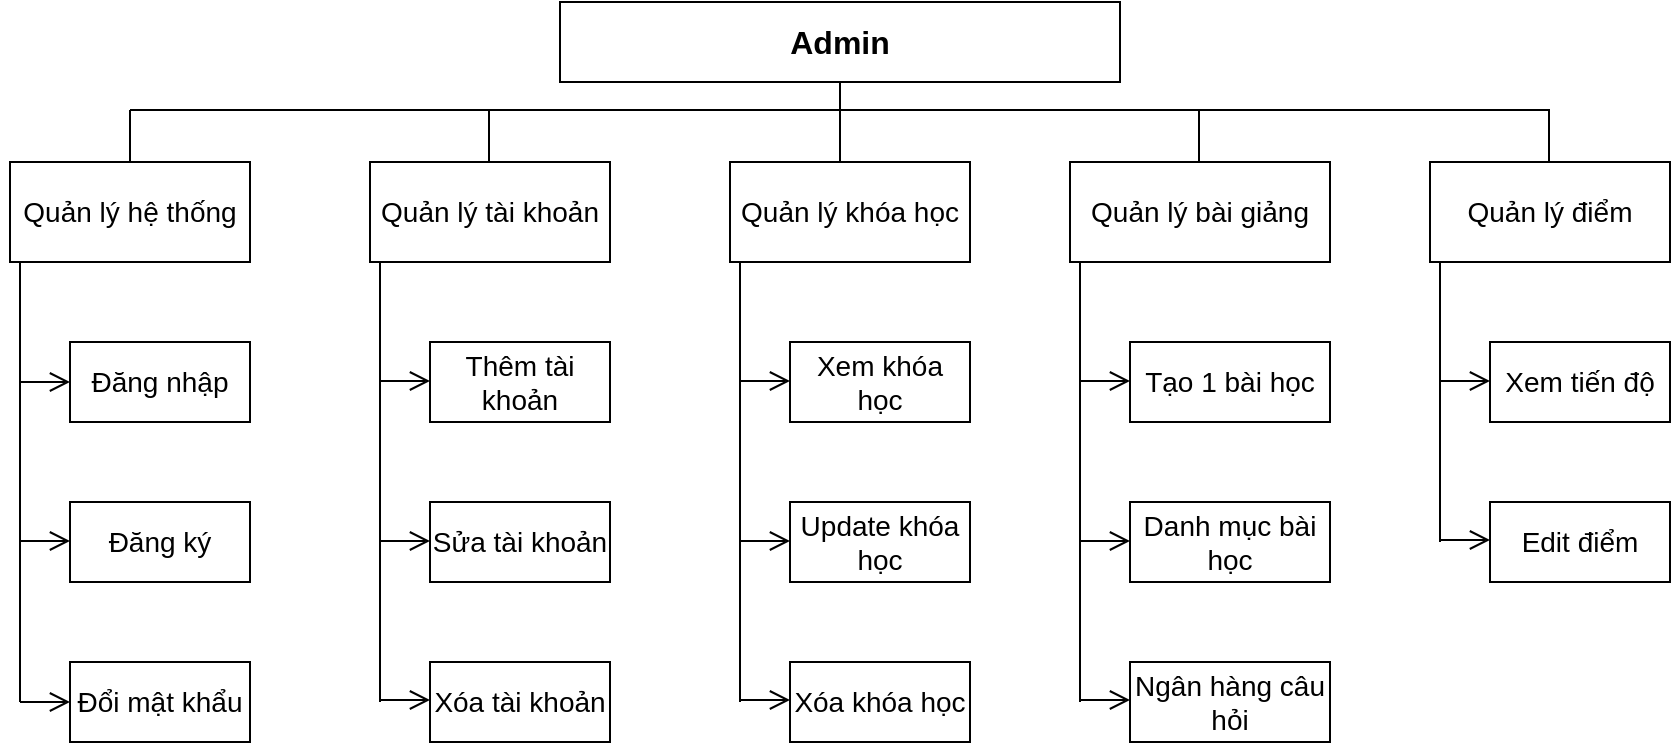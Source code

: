 <mxfile version="16.5.6" type="device"><diagram id="DJ08Fk1uVMGibSL08lO4" name="Page-1"><mxGraphModel dx="1040" dy="588" grid="1" gridSize="10" guides="1" tooltips="1" connect="1" arrows="1" fold="1" page="1" pageScale="1" pageWidth="850" pageHeight="1100" background="none" math="0" shadow="0"><root><mxCell id="0"/><mxCell id="1" parent="0"/><mxCell id="vJYt53QKFY3uFzKB0z6P-1" value="&lt;font size=&quot;1&quot;&gt;&lt;b style=&quot;font-size: 16px&quot;&gt;Admin&lt;/b&gt;&lt;/font&gt;" style="rounded=0;whiteSpace=wrap;html=1;" parent="1" vertex="1"><mxGeometry x="285" y="310" width="280" height="40" as="geometry"/></mxCell><mxCell id="vJYt53QKFY3uFzKB0z6P-2" value="&lt;font style=&quot;font-size: 14px&quot;&gt;Quản lý hệ thống&lt;/font&gt;" style="rounded=0;whiteSpace=wrap;html=1;" parent="1" vertex="1"><mxGeometry x="10" y="390" width="120" height="50" as="geometry"/></mxCell><mxCell id="vJYt53QKFY3uFzKB0z6P-3" value="&lt;font style=&quot;font-size: 14px&quot;&gt;Quản lý tài khoản&lt;/font&gt;" style="rounded=0;whiteSpace=wrap;html=1;" parent="1" vertex="1"><mxGeometry x="190" y="390" width="120" height="50" as="geometry"/></mxCell><mxCell id="vJYt53QKFY3uFzKB0z6P-4" value="&lt;font style=&quot;font-size: 14px&quot;&gt;Quản lý khóa học&lt;/font&gt;" style="rounded=0;whiteSpace=wrap;html=1;" parent="1" vertex="1"><mxGeometry x="370" y="390" width="120" height="50" as="geometry"/></mxCell><mxCell id="vJYt53QKFY3uFzKB0z6P-5" value="&lt;font style=&quot;font-size: 14px&quot;&gt;Quản lý bài giảng&lt;/font&gt;" style="rounded=0;whiteSpace=wrap;html=1;" parent="1" vertex="1"><mxGeometry x="540" y="390" width="130" height="50" as="geometry"/></mxCell><mxCell id="vJYt53QKFY3uFzKB0z6P-7" value="&lt;font style=&quot;font-size: 14px&quot;&gt;Quản lý điểm&lt;/font&gt;" style="rounded=0;whiteSpace=wrap;html=1;" parent="1" vertex="1"><mxGeometry x="720" y="390" width="120" height="50" as="geometry"/></mxCell><mxCell id="vJYt53QKFY3uFzKB0z6P-9" value="Đăng nhập" style="rounded=0;whiteSpace=wrap;html=1;fontSize=14;" parent="1" vertex="1"><mxGeometry x="40" y="480" width="90" height="40" as="geometry"/></mxCell><mxCell id="vJYt53QKFY3uFzKB0z6P-10" value="Đăng ký" style="rounded=0;whiteSpace=wrap;html=1;fontSize=14;" parent="1" vertex="1"><mxGeometry x="40" y="560" width="90" height="40" as="geometry"/></mxCell><mxCell id="vJYt53QKFY3uFzKB0z6P-11" value="Đổi mật khẩu" style="rounded=0;whiteSpace=wrap;html=1;fontSize=14;" parent="1" vertex="1"><mxGeometry x="40" y="640" width="90" height="40" as="geometry"/></mxCell><mxCell id="vJYt53QKFY3uFzKB0z6P-15" value="" style="line;strokeWidth=1;direction=south;html=1;fontSize=14;" parent="1" vertex="1"><mxGeometry x="10" y="440" width="10" height="220" as="geometry"/></mxCell><mxCell id="vJYt53QKFY3uFzKB0z6P-18" value="" style="endArrow=open;endFill=1;endSize=8;html=1;rounded=0;fontSize=14;entryX=0;entryY=0.5;entryDx=0;entryDy=0;" parent="1" target="vJYt53QKFY3uFzKB0z6P-9" edge="1"><mxGeometry width="160" relative="1" as="geometry"><mxPoint x="15" y="500" as="sourcePoint"/><mxPoint x="30" y="499.5" as="targetPoint"/></mxGeometry></mxCell><mxCell id="vJYt53QKFY3uFzKB0z6P-20" value="" style="endArrow=open;endFill=1;endSize=8;html=1;rounded=0;fontSize=14;entryX=0;entryY=0.5;entryDx=0;entryDy=0;" parent="1" edge="1"><mxGeometry width="160" relative="1" as="geometry"><mxPoint x="15" y="579.5" as="sourcePoint"/><mxPoint x="40" y="579.5" as="targetPoint"/></mxGeometry></mxCell><mxCell id="vJYt53QKFY3uFzKB0z6P-21" value="" style="endArrow=open;endFill=1;endSize=8;html=1;rounded=0;fontSize=14;entryX=0;entryY=0.5;entryDx=0;entryDy=0;" parent="1" edge="1"><mxGeometry width="160" relative="1" as="geometry"><mxPoint x="15" y="660" as="sourcePoint"/><mxPoint x="40" y="660" as="targetPoint"/></mxGeometry></mxCell><mxCell id="vJYt53QKFY3uFzKB0z6P-22" value="&lt;font style=&quot;font-size: 14px&quot;&gt;Thêm tài khoản&lt;/font&gt;" style="rounded=0;whiteSpace=wrap;html=1;fontSize=14;" parent="1" vertex="1"><mxGeometry x="220" y="480" width="90" height="40" as="geometry"/></mxCell><mxCell id="vJYt53QKFY3uFzKB0z6P-23" style="edgeStyle=none;rounded=0;orthogonalLoop=1;jettySize=auto;html=1;exitX=1;exitY=0.5;exitDx=0;exitDy=0;fontSize=14;endSize=8;" parent="1" source="vJYt53QKFY3uFzKB0z6P-22" target="vJYt53QKFY3uFzKB0z6P-22" edge="1"><mxGeometry relative="1" as="geometry"/></mxCell><mxCell id="vJYt53QKFY3uFzKB0z6P-24" value="" style="line;strokeWidth=1;direction=south;html=1;fontSize=14;" parent="1" vertex="1"><mxGeometry x="190" y="440" width="10" height="220" as="geometry"/></mxCell><mxCell id="vJYt53QKFY3uFzKB0z6P-25" value="" style="line;strokeWidth=1;direction=south;html=1;fontSize=14;" parent="1" vertex="1"><mxGeometry x="370" y="440" width="10" height="220" as="geometry"/></mxCell><mxCell id="vJYt53QKFY3uFzKB0z6P-26" value="" style="line;strokeWidth=1;direction=south;html=1;fontSize=14;" parent="1" vertex="1"><mxGeometry x="540" y="440" width="10" height="220" as="geometry"/></mxCell><mxCell id="vJYt53QKFY3uFzKB0z6P-27" value="" style="endArrow=open;endFill=1;endSize=8;html=1;rounded=0;fontSize=14;entryX=0;entryY=0.5;entryDx=0;entryDy=0;" parent="1" edge="1"><mxGeometry width="160" relative="1" as="geometry"><mxPoint x="195" y="499.5" as="sourcePoint"/><mxPoint x="220" y="499.5" as="targetPoint"/></mxGeometry></mxCell><mxCell id="vJYt53QKFY3uFzKB0z6P-28" value="&lt;font style=&quot;font-size: 14px&quot;&gt;Sửa tài khoản&lt;/font&gt;" style="rounded=0;whiteSpace=wrap;html=1;fontSize=14;" parent="1" vertex="1"><mxGeometry x="220" y="560" width="90" height="40" as="geometry"/></mxCell><mxCell id="vJYt53QKFY3uFzKB0z6P-31" value="" style="endArrow=open;endFill=1;endSize=8;html=1;rounded=0;fontSize=14;entryX=0;entryY=0.5;entryDx=0;entryDy=0;" parent="1" edge="1"><mxGeometry width="160" relative="1" as="geometry"><mxPoint x="195" y="579.5" as="sourcePoint"/><mxPoint x="220" y="579.5" as="targetPoint"/></mxGeometry></mxCell><mxCell id="vJYt53QKFY3uFzKB0z6P-32" value="&lt;font style=&quot;font-size: 14px&quot;&gt;Xóa tài khoản&lt;/font&gt;" style="rounded=0;whiteSpace=wrap;html=1;fontSize=14;" parent="1" vertex="1"><mxGeometry x="220" y="640" width="90" height="40" as="geometry"/></mxCell><mxCell id="vJYt53QKFY3uFzKB0z6P-33" value="" style="endArrow=open;endFill=1;endSize=8;html=1;rounded=0;fontSize=14;entryX=0;entryY=0.5;entryDx=0;entryDy=0;" parent="1" edge="1"><mxGeometry width="160" relative="1" as="geometry"><mxPoint x="195" y="659" as="sourcePoint"/><mxPoint x="220" y="659" as="targetPoint"/></mxGeometry></mxCell><mxCell id="vJYt53QKFY3uFzKB0z6P-35" value="&lt;font style=&quot;font-size: 14px&quot;&gt;Xem khóa học&lt;/font&gt;" style="rounded=0;whiteSpace=wrap;html=1;fontSize=14;" parent="1" vertex="1"><mxGeometry x="400" y="480" width="90" height="40" as="geometry"/></mxCell><mxCell id="vJYt53QKFY3uFzKB0z6P-36" value="Update khóa học" style="rounded=0;whiteSpace=wrap;html=1;fontSize=14;" parent="1" vertex="1"><mxGeometry x="400" y="560" width="90" height="40" as="geometry"/></mxCell><mxCell id="vJYt53QKFY3uFzKB0z6P-37" value="&lt;font style=&quot;font-size: 14px&quot;&gt;Xóa khóa học&lt;/font&gt;" style="rounded=0;whiteSpace=wrap;html=1;fontSize=14;" parent="1" vertex="1"><mxGeometry x="400" y="640" width="90" height="40" as="geometry"/></mxCell><mxCell id="vJYt53QKFY3uFzKB0z6P-39" value="Tạo 1 bài học" style="rounded=0;whiteSpace=wrap;html=1;fontSize=14;" parent="1" vertex="1"><mxGeometry x="570" y="480" width="100" height="40" as="geometry"/></mxCell><mxCell id="vJYt53QKFY3uFzKB0z6P-40" value="Danh mục bài học" style="rounded=0;whiteSpace=wrap;html=1;fontSize=14;" parent="1" vertex="1"><mxGeometry x="570" y="560" width="100" height="40" as="geometry"/></mxCell><mxCell id="vJYt53QKFY3uFzKB0z6P-42" value="" style="endArrow=open;endFill=1;endSize=8;html=1;rounded=0;fontSize=14;entryX=0;entryY=0.5;entryDx=0;entryDy=0;" parent="1" edge="1"><mxGeometry width="160" relative="1" as="geometry"><mxPoint x="375" y="499.5" as="sourcePoint"/><mxPoint x="400" y="499.5" as="targetPoint"/></mxGeometry></mxCell><mxCell id="vJYt53QKFY3uFzKB0z6P-43" value="" style="endArrow=open;endFill=1;endSize=8;html=1;rounded=0;fontSize=14;entryX=0;entryY=0.5;entryDx=0;entryDy=0;" parent="1" edge="1"><mxGeometry width="160" relative="1" as="geometry"><mxPoint x="375" y="579.5" as="sourcePoint"/><mxPoint x="400" y="579.5" as="targetPoint"/></mxGeometry></mxCell><mxCell id="vJYt53QKFY3uFzKB0z6P-44" value="" style="endArrow=open;endFill=1;endSize=8;html=1;rounded=0;fontSize=14;entryX=0;entryY=0.5;entryDx=0;entryDy=0;" parent="1" edge="1"><mxGeometry width="160" relative="1" as="geometry"><mxPoint x="375" y="659" as="sourcePoint"/><mxPoint x="400" y="659" as="targetPoint"/></mxGeometry></mxCell><mxCell id="vJYt53QKFY3uFzKB0z6P-45" value="" style="endArrow=open;endFill=1;endSize=8;html=1;rounded=0;fontSize=14;entryX=0;entryY=0.5;entryDx=0;entryDy=0;" parent="1" edge="1"><mxGeometry width="160" relative="1" as="geometry"><mxPoint x="545" y="499.5" as="sourcePoint"/><mxPoint x="570" y="499.5" as="targetPoint"/></mxGeometry></mxCell><mxCell id="vJYt53QKFY3uFzKB0z6P-46" style="edgeStyle=none;rounded=0;orthogonalLoop=1;jettySize=auto;html=1;exitX=0.5;exitY=1;exitDx=0;exitDy=0;fontSize=14;endSize=8;" parent="1" source="vJYt53QKFY3uFzKB0z6P-39" target="vJYt53QKFY3uFzKB0z6P-39" edge="1"><mxGeometry relative="1" as="geometry"/></mxCell><mxCell id="vJYt53QKFY3uFzKB0z6P-47" style="edgeStyle=none;rounded=0;orthogonalLoop=1;jettySize=auto;html=1;exitX=0.75;exitY=1;exitDx=0;exitDy=0;fontSize=14;endSize=8;" parent="1" source="vJYt53QKFY3uFzKB0z6P-40" target="vJYt53QKFY3uFzKB0z6P-40" edge="1"><mxGeometry relative="1" as="geometry"/></mxCell><mxCell id="vJYt53QKFY3uFzKB0z6P-48" value="" style="endArrow=open;endFill=1;endSize=8;html=1;rounded=0;fontSize=14;entryX=0;entryY=0.5;entryDx=0;entryDy=0;" parent="1" edge="1"><mxGeometry width="160" relative="1" as="geometry"><mxPoint x="545" y="579.5" as="sourcePoint"/><mxPoint x="570" y="579.5" as="targetPoint"/></mxGeometry></mxCell><mxCell id="vJYt53QKFY3uFzKB0z6P-49" value="Ngân hàng câu hỏi" style="rounded=0;whiteSpace=wrap;html=1;fontSize=14;" parent="1" vertex="1"><mxGeometry x="570" y="640" width="100" height="40" as="geometry"/></mxCell><mxCell id="vJYt53QKFY3uFzKB0z6P-50" value="" style="endArrow=open;endFill=1;endSize=8;html=1;rounded=0;fontSize=14;entryX=0;entryY=0.5;entryDx=0;entryDy=0;" parent="1" edge="1"><mxGeometry width="160" relative="1" as="geometry"><mxPoint x="545" y="659" as="sourcePoint"/><mxPoint x="570" y="659" as="targetPoint"/></mxGeometry></mxCell><mxCell id="vJYt53QKFY3uFzKB0z6P-51" value="Xem tiến độ" style="rounded=0;whiteSpace=wrap;html=1;fontSize=14;" parent="1" vertex="1"><mxGeometry x="750" y="480" width="90" height="40" as="geometry"/></mxCell><mxCell id="vJYt53QKFY3uFzKB0z6P-52" value="Edit điểm" style="rounded=0;whiteSpace=wrap;html=1;fontSize=14;" parent="1" vertex="1"><mxGeometry x="750" y="560" width="90" height="40" as="geometry"/></mxCell><mxCell id="vJYt53QKFY3uFzKB0z6P-53" value="" style="line;strokeWidth=1;direction=south;html=1;fontSize=14;" parent="1" vertex="1"><mxGeometry x="720" y="440" width="10" height="140" as="geometry"/></mxCell><mxCell id="vJYt53QKFY3uFzKB0z6P-55" value="" style="endArrow=open;endFill=1;endSize=8;html=1;rounded=0;fontSize=14;entryX=0;entryY=0.5;entryDx=0;entryDy=0;" parent="1" edge="1"><mxGeometry width="160" relative="1" as="geometry"><mxPoint x="725" y="499.5" as="sourcePoint"/><mxPoint x="750" y="499.5" as="targetPoint"/></mxGeometry></mxCell><mxCell id="vJYt53QKFY3uFzKB0z6P-56" style="edgeStyle=none;rounded=0;orthogonalLoop=1;jettySize=auto;html=1;exitX=0.5;exitY=1;exitDx=0;exitDy=0;fontSize=14;endSize=8;" parent="1" source="vJYt53QKFY3uFzKB0z6P-7" target="vJYt53QKFY3uFzKB0z6P-7" edge="1"><mxGeometry relative="1" as="geometry"/></mxCell><mxCell id="vJYt53QKFY3uFzKB0z6P-58" value="" style="endArrow=open;endFill=1;endSize=8;html=1;rounded=0;fontSize=14;entryX=0;entryY=0.5;entryDx=0;entryDy=0;" parent="1" edge="1"><mxGeometry width="160" relative="1" as="geometry"><mxPoint x="725" y="579" as="sourcePoint"/><mxPoint x="750" y="579" as="targetPoint"/></mxGeometry></mxCell><mxCell id="vJYt53QKFY3uFzKB0z6P-59" value="" style="line;strokeWidth=1;fillColor=none;align=left;verticalAlign=middle;spacingTop=-1;spacingLeft=3;spacingRight=3;rotatable=0;labelPosition=right;points=[];portConstraint=eastwest;fontSize=14;" parent="1" vertex="1"><mxGeometry x="70" y="360" width="710" height="8" as="geometry"/></mxCell><mxCell id="vJYt53QKFY3uFzKB0z6P-74" value="" style="endArrow=none;html=1;rounded=0;fontSize=14;endSize=8;" parent="1" source="vJYt53QKFY3uFzKB0z6P-2" edge="1"><mxGeometry width="50" height="50" relative="1" as="geometry"><mxPoint x="440" y="520" as="sourcePoint"/><mxPoint x="70" y="364" as="targetPoint"/></mxGeometry></mxCell><mxCell id="vJYt53QKFY3uFzKB0z6P-75" value="" style="endArrow=none;html=1;rounded=0;fontSize=14;endSize=8;" parent="1" edge="1"><mxGeometry width="50" height="50" relative="1" as="geometry"><mxPoint x="249.5" y="390" as="sourcePoint"/><mxPoint x="249.5" y="364" as="targetPoint"/></mxGeometry></mxCell><mxCell id="vJYt53QKFY3uFzKB0z6P-76" value="" style="endArrow=none;html=1;rounded=0;fontSize=14;endSize=8;entryX=0.5;entryY=1;entryDx=0;entryDy=0;" parent="1" edge="1" target="vJYt53QKFY3uFzKB0z6P-1"><mxGeometry width="50" height="50" relative="1" as="geometry"><mxPoint x="425" y="390" as="sourcePoint"/><mxPoint x="429.5" y="364" as="targetPoint"/></mxGeometry></mxCell><mxCell id="vJYt53QKFY3uFzKB0z6P-77" value="" style="endArrow=none;html=1;rounded=0;fontSize=14;endSize=8;" parent="1" edge="1"><mxGeometry width="50" height="50" relative="1" as="geometry"><mxPoint x="604.5" y="390" as="sourcePoint"/><mxPoint x="604.5" y="364" as="targetPoint"/></mxGeometry></mxCell><mxCell id="vJYt53QKFY3uFzKB0z6P-78" value="" style="endArrow=none;html=1;rounded=0;fontSize=14;endSize=8;" parent="1" edge="1"><mxGeometry width="50" height="50" relative="1" as="geometry"><mxPoint x="779.5" y="390" as="sourcePoint"/><mxPoint x="779.5" y="364" as="targetPoint"/></mxGeometry></mxCell></root></mxGraphModel></diagram></mxfile>